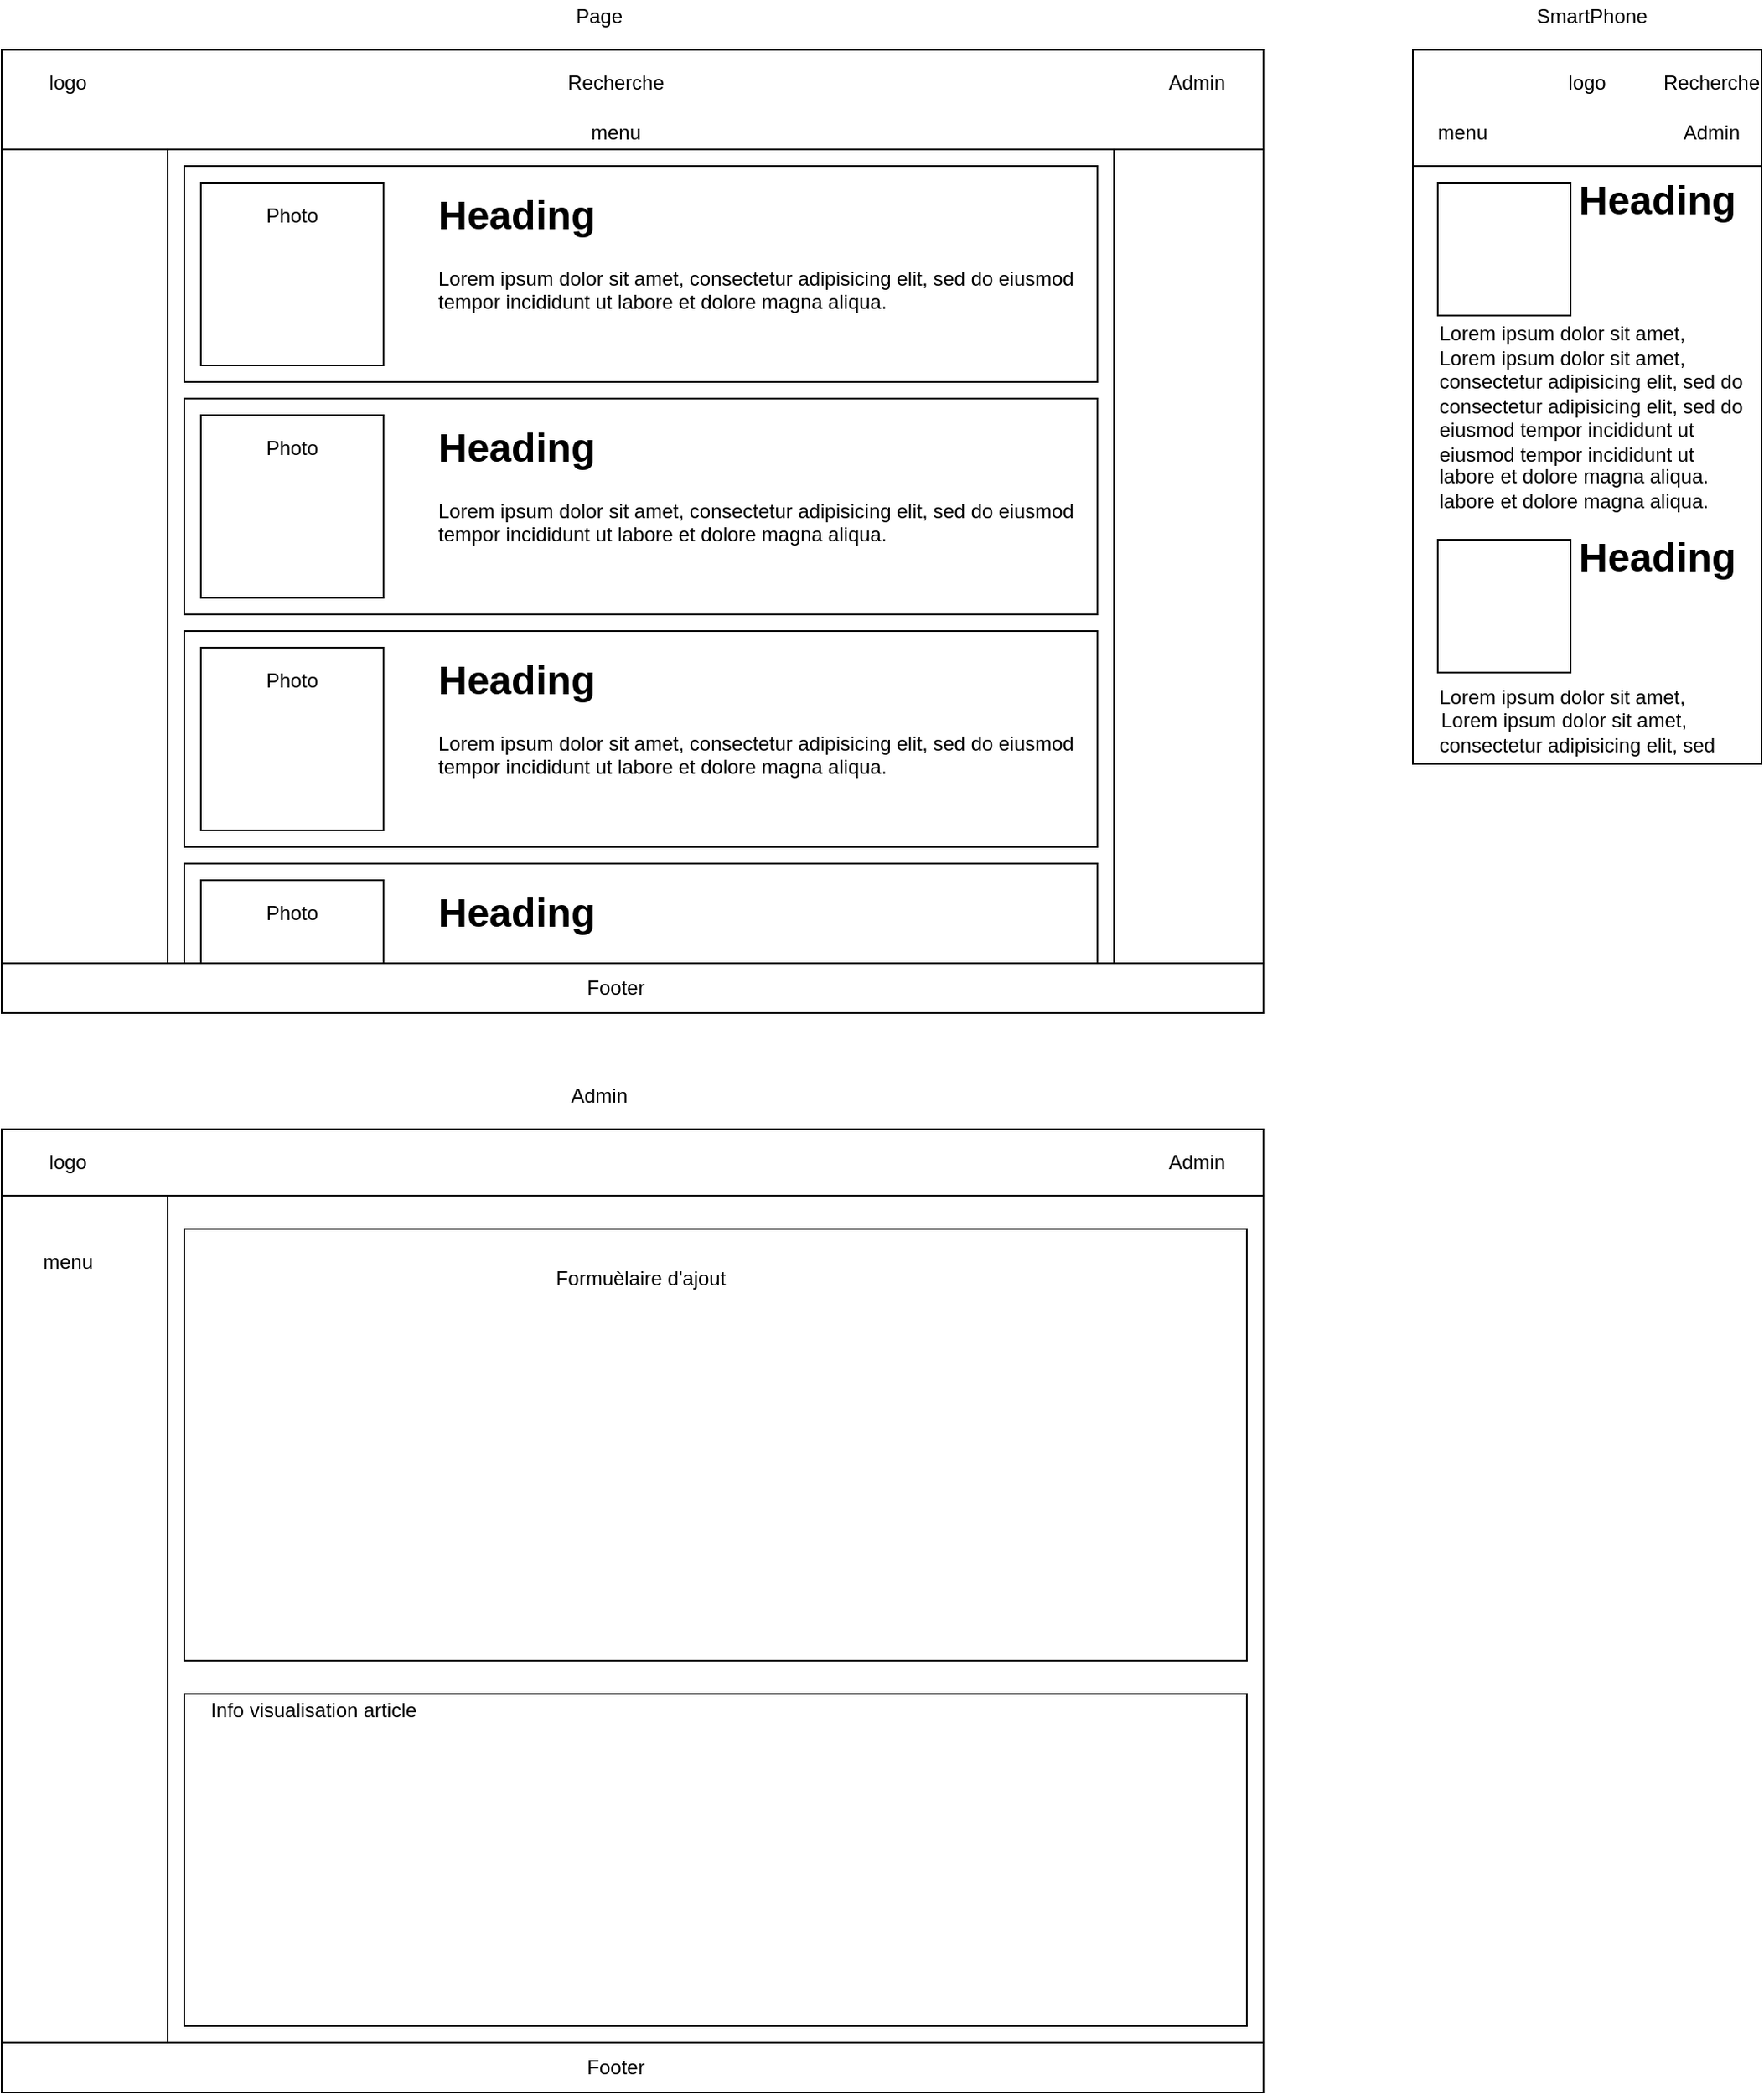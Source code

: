 <mxfile version="15.2.1" type="google"><diagram id="J6qhTtppzBvGYabUcnuT" name="Page-1"><mxGraphModel dx="1082" dy="841" grid="1" gridSize="10" guides="1" tooltips="1" connect="1" arrows="1" fold="1" page="1" pageScale="1" pageWidth="827" pageHeight="1169" math="0" shadow="0"><root><mxCell id="0"/><mxCell id="1" parent="0"/><mxCell id="TFqSOv4QUce9wradoi6n-1" value="" style="rounded=0;whiteSpace=wrap;html=1;" vertex="1" parent="1"><mxGeometry x="40" y="40" width="760" height="580" as="geometry"/></mxCell><mxCell id="TFqSOv4QUce9wradoi6n-2" value="" style="rounded=0;whiteSpace=wrap;html=1;" vertex="1" parent="1"><mxGeometry x="40" y="590" width="760" height="30" as="geometry"/></mxCell><mxCell id="TFqSOv4QUce9wradoi6n-3" value="" style="rounded=0;whiteSpace=wrap;html=1;" vertex="1" parent="1"><mxGeometry x="40" y="40" width="760" height="60" as="geometry"/></mxCell><mxCell id="TFqSOv4QUce9wradoi6n-4" value="" style="rounded=0;whiteSpace=wrap;html=1;" vertex="1" parent="1"><mxGeometry x="140" y="100" width="570" height="490" as="geometry"/></mxCell><mxCell id="TFqSOv4QUce9wradoi6n-5" value="" style="rounded=0;whiteSpace=wrap;html=1;" vertex="1" parent="1"><mxGeometry x="150" y="110" width="550" height="130" as="geometry"/></mxCell><mxCell id="TFqSOv4QUce9wradoi6n-6" value="&lt;h1&gt;Heading&lt;/h1&gt;&lt;p&gt;Lorem ipsum dolor sit amet, consectetur adipisicing elit, sed do eiusmod tempor incididunt ut labore et dolore magna aliqua.&lt;/p&gt;" style="text;html=1;strokeColor=none;fillColor=none;spacing=5;spacingTop=-20;whiteSpace=wrap;overflow=hidden;rounded=0;" vertex="1" parent="1"><mxGeometry x="298" y="120" width="402" height="120" as="geometry"/></mxCell><mxCell id="TFqSOv4QUce9wradoi6n-7" value="" style="whiteSpace=wrap;html=1;aspect=fixed;" vertex="1" parent="1"><mxGeometry x="160" y="120" width="110" height="110" as="geometry"/></mxCell><mxCell id="TFqSOv4QUce9wradoi6n-8" value="menu" style="text;html=1;strokeColor=none;fillColor=none;align=center;verticalAlign=middle;whiteSpace=wrap;rounded=0;" vertex="1" parent="1"><mxGeometry x="390" y="80" width="40" height="20" as="geometry"/></mxCell><mxCell id="TFqSOv4QUce9wradoi6n-9" value="logo" style="text;html=1;strokeColor=none;fillColor=none;align=center;verticalAlign=middle;whiteSpace=wrap;rounded=0;" vertex="1" parent="1"><mxGeometry x="60" y="50" width="40" height="20" as="geometry"/></mxCell><mxCell id="TFqSOv4QUce9wradoi6n-10" value="Recherche" style="text;html=1;strokeColor=none;fillColor=none;align=center;verticalAlign=middle;whiteSpace=wrap;rounded=0;" vertex="1" parent="1"><mxGeometry x="390" y="50" width="40" height="20" as="geometry"/></mxCell><mxCell id="TFqSOv4QUce9wradoi6n-11" value="Admin&lt;span style=&quot;color: rgba(0 , 0 , 0 , 0) ; font-family: monospace ; font-size: 0px&quot;&gt;%3CmxGraphModel%3E%3Croot%3E%3CmxCell%20id%3D%220%22%2F%3E%3CmxCell%20id%3D%221%22%20parent%3D%220%22%2F%3E%3CmxCell%20id%3D%222%22%20value%3D%22logo%22%20style%3D%22text%3Bhtml%3D1%3BstrokeColor%3Dnone%3BfillColor%3Dnone%3Balign%3Dcenter%3BverticalAlign%3Dmiddle%3BwhiteSpace%3Dwrap%3Brounded%3D0%3B%22%20vertex%3D%221%22%20parent%3D%221%22%3E%3CmxGeometry%20x%3D%2260%22%20y%3D%2250%22%20width%3D%2240%22%20height%3D%2220%22%20as%3D%22geometry%22%2F%3E%3C%2FmxCell%3E%3C%2Froot%3E%3C%2FmxGraphModel%3E&lt;/span&gt;" style="text;html=1;strokeColor=none;fillColor=none;align=center;verticalAlign=middle;whiteSpace=wrap;rounded=0;" vertex="1" parent="1"><mxGeometry x="740" y="50" width="40" height="20" as="geometry"/></mxCell><mxCell id="TFqSOv4QUce9wradoi6n-12" value="Footer&lt;span style=&quot;color: rgba(0 , 0 , 0 , 0) ; font-family: monospace ; font-size: 0px&quot;&gt;%3CmxGraphModel%3E%3Croot%3E%3CmxCell%20id%3D%220%22%2F%3E%3CmxCell%20id%3D%221%22%20parent%3D%220%22%2F%3E%3CmxCell%20id%3D%222%22%20value%3D%22logo%22%20style%3D%22text%3Bhtml%3D1%3BstrokeColor%3Dnone%3BfillColor%3Dnone%3Balign%3Dcenter%3BverticalAlign%3Dmiddle%3BwhiteSpace%3Dwrap%3Brounded%3D0%3B%22%20vertex%3D%221%22%20parent%3D%221%22%3E%3CmxGeometry%20x%3D%2260%22%20y%3D%2250%22%20width%3D%2240%22%20height%3D%2220%22%20as%3D%22geometry%22%2F%3E%3C%2FmxCell%3E%3C%2Froot%3E%3C%2FmxGraphModel%3E&lt;/span&gt;" style="text;html=1;strokeColor=none;fillColor=none;align=center;verticalAlign=middle;whiteSpace=wrap;rounded=0;" vertex="1" parent="1"><mxGeometry x="390" y="595" width="40" height="20" as="geometry"/></mxCell><mxCell id="TFqSOv4QUce9wradoi6n-13" value="Photo" style="text;html=1;strokeColor=none;fillColor=none;align=center;verticalAlign=middle;whiteSpace=wrap;rounded=0;" vertex="1" parent="1"><mxGeometry x="195" y="130" width="40" height="20" as="geometry"/></mxCell><mxCell id="TFqSOv4QUce9wradoi6n-16" value="" style="rounded=0;whiteSpace=wrap;html=1;" vertex="1" parent="1"><mxGeometry x="150" y="250" width="550" height="130" as="geometry"/></mxCell><mxCell id="TFqSOv4QUce9wradoi6n-17" value="&lt;h1&gt;Heading&lt;/h1&gt;&lt;p&gt;Lorem ipsum dolor sit amet, consectetur adipisicing elit, sed do eiusmod tempor incididunt ut labore et dolore magna aliqua.&lt;/p&gt;" style="text;html=1;strokeColor=none;fillColor=none;spacing=5;spacingTop=-20;whiteSpace=wrap;overflow=hidden;rounded=0;" vertex="1" parent="1"><mxGeometry x="298" y="260" width="402" height="120" as="geometry"/></mxCell><mxCell id="TFqSOv4QUce9wradoi6n-18" value="" style="whiteSpace=wrap;html=1;aspect=fixed;" vertex="1" parent="1"><mxGeometry x="160" y="260" width="110" height="110" as="geometry"/></mxCell><mxCell id="TFqSOv4QUce9wradoi6n-19" value="Photo" style="text;html=1;strokeColor=none;fillColor=none;align=center;verticalAlign=middle;whiteSpace=wrap;rounded=0;" vertex="1" parent="1"><mxGeometry x="195" y="270" width="40" height="20" as="geometry"/></mxCell><mxCell id="TFqSOv4QUce9wradoi6n-20" value="" style="rounded=0;whiteSpace=wrap;html=1;" vertex="1" parent="1"><mxGeometry x="150" y="390" width="550" height="130" as="geometry"/></mxCell><mxCell id="TFqSOv4QUce9wradoi6n-21" value="&lt;h1&gt;Heading&lt;/h1&gt;&lt;p&gt;Lorem ipsum dolor sit amet, consectetur adipisicing elit, sed do eiusmod tempor incididunt ut labore et dolore magna aliqua.&lt;/p&gt;" style="text;html=1;strokeColor=none;fillColor=none;spacing=5;spacingTop=-20;whiteSpace=wrap;overflow=hidden;rounded=0;" vertex="1" parent="1"><mxGeometry x="298" y="400" width="402" height="120" as="geometry"/></mxCell><mxCell id="TFqSOv4QUce9wradoi6n-22" value="" style="whiteSpace=wrap;html=1;aspect=fixed;" vertex="1" parent="1"><mxGeometry x="160" y="400" width="110" height="110" as="geometry"/></mxCell><mxCell id="TFqSOv4QUce9wradoi6n-23" value="Photo" style="text;html=1;strokeColor=none;fillColor=none;align=center;verticalAlign=middle;whiteSpace=wrap;rounded=0;" vertex="1" parent="1"><mxGeometry x="195" y="410" width="40" height="20" as="geometry"/></mxCell><mxCell id="TFqSOv4QUce9wradoi6n-24" value="" style="rounded=0;whiteSpace=wrap;html=1;" vertex="1" parent="1"><mxGeometry x="150" y="530" width="550" height="60" as="geometry"/></mxCell><mxCell id="TFqSOv4QUce9wradoi6n-25" value="&lt;h1&gt;Heading&lt;/h1&gt;&lt;p&gt;Lorem ipsum dolor sit amet, consectetur adipisicing elit, sed do eiusmod tempor incididunt ut labore et dolore magna aliqua.&lt;/p&gt;" style="text;html=1;strokeColor=none;fillColor=none;spacing=5;spacingTop=-20;whiteSpace=wrap;overflow=hidden;rounded=0;" vertex="1" parent="1"><mxGeometry x="298" y="540" width="402" height="50" as="geometry"/></mxCell><mxCell id="TFqSOv4QUce9wradoi6n-28" value="" style="rounded=0;whiteSpace=wrap;html=1;" vertex="1" parent="1"><mxGeometry x="160" y="540" width="110" height="50" as="geometry"/></mxCell><mxCell id="TFqSOv4QUce9wradoi6n-27" value="Photo" style="text;html=1;strokeColor=none;fillColor=none;align=center;verticalAlign=middle;whiteSpace=wrap;rounded=0;" vertex="1" parent="1"><mxGeometry x="195" y="550" width="40" height="20" as="geometry"/></mxCell><mxCell id="TFqSOv4QUce9wradoi6n-29" value="Page" style="text;html=1;strokeColor=none;fillColor=none;align=center;verticalAlign=middle;whiteSpace=wrap;rounded=0;" vertex="1" parent="1"><mxGeometry x="380" y="10" width="40" height="20" as="geometry"/></mxCell><mxCell id="TFqSOv4QUce9wradoi6n-30" value="" style="rounded=0;whiteSpace=wrap;html=1;" vertex="1" parent="1"><mxGeometry x="40" y="690" width="760" height="580" as="geometry"/></mxCell><mxCell id="TFqSOv4QUce9wradoi6n-31" value="" style="rounded=0;whiteSpace=wrap;html=1;" vertex="1" parent="1"><mxGeometry x="40" y="1240" width="760" height="30" as="geometry"/></mxCell><mxCell id="TFqSOv4QUce9wradoi6n-32" value="" style="rounded=0;whiteSpace=wrap;html=1;" vertex="1" parent="1"><mxGeometry x="40" y="690" width="760" height="40" as="geometry"/></mxCell><mxCell id="TFqSOv4QUce9wradoi6n-33" value="" style="rounded=0;whiteSpace=wrap;html=1;" vertex="1" parent="1"><mxGeometry x="140" y="730" width="660" height="510" as="geometry"/></mxCell><mxCell id="TFqSOv4QUce9wradoi6n-37" value="menu" style="text;html=1;strokeColor=none;fillColor=none;align=center;verticalAlign=middle;whiteSpace=wrap;rounded=0;" vertex="1" parent="1"><mxGeometry x="60" y="760" width="40" height="20" as="geometry"/></mxCell><mxCell id="TFqSOv4QUce9wradoi6n-38" value="logo" style="text;html=1;strokeColor=none;fillColor=none;align=center;verticalAlign=middle;whiteSpace=wrap;rounded=0;" vertex="1" parent="1"><mxGeometry x="60" y="700" width="40" height="20" as="geometry"/></mxCell><mxCell id="TFqSOv4QUce9wradoi6n-40" value="Admin&lt;span style=&quot;color: rgba(0 , 0 , 0 , 0) ; font-family: monospace ; font-size: 0px&quot;&gt;%3CmxGraphModel%3E%3Croot%3E%3CmxCell%20id%3D%220%22%2F%3E%3CmxCell%20id%3D%221%22%20parent%3D%220%22%2F%3E%3CmxCell%20id%3D%222%22%20value%3D%22logo%22%20style%3D%22text%3Bhtml%3D1%3BstrokeColor%3Dnone%3BfillColor%3Dnone%3Balign%3Dcenter%3BverticalAlign%3Dmiddle%3BwhiteSpace%3Dwrap%3Brounded%3D0%3B%22%20vertex%3D%221%22%20parent%3D%221%22%3E%3CmxGeometry%20x%3D%2260%22%20y%3D%2250%22%20width%3D%2240%22%20height%3D%2220%22%20as%3D%22geometry%22%2F%3E%3C%2FmxCell%3E%3C%2Froot%3E%3C%2FmxGraphModel%3E&lt;/span&gt;" style="text;html=1;strokeColor=none;fillColor=none;align=center;verticalAlign=middle;whiteSpace=wrap;rounded=0;" vertex="1" parent="1"><mxGeometry x="740" y="700" width="40" height="20" as="geometry"/></mxCell><mxCell id="TFqSOv4QUce9wradoi6n-41" value="Footer&lt;span style=&quot;color: rgba(0 , 0 , 0 , 0) ; font-family: monospace ; font-size: 0px&quot;&gt;%3CmxGraphModel%3E%3Croot%3E%3CmxCell%20id%3D%220%22%2F%3E%3CmxCell%20id%3D%221%22%20parent%3D%220%22%2F%3E%3CmxCell%20id%3D%222%22%20value%3D%22logo%22%20style%3D%22text%3Bhtml%3D1%3BstrokeColor%3Dnone%3BfillColor%3Dnone%3Balign%3Dcenter%3BverticalAlign%3Dmiddle%3BwhiteSpace%3Dwrap%3Brounded%3D0%3B%22%20vertex%3D%221%22%20parent%3D%221%22%3E%3CmxGeometry%20x%3D%2260%22%20y%3D%2250%22%20width%3D%2240%22%20height%3D%2220%22%20as%3D%22geometry%22%2F%3E%3C%2FmxCell%3E%3C%2Froot%3E%3C%2FmxGraphModel%3E&lt;/span&gt;" style="text;html=1;strokeColor=none;fillColor=none;align=center;verticalAlign=middle;whiteSpace=wrap;rounded=0;" vertex="1" parent="1"><mxGeometry x="390" y="1245" width="40" height="20" as="geometry"/></mxCell><mxCell id="TFqSOv4QUce9wradoi6n-55" value="Admin" style="text;html=1;strokeColor=none;fillColor=none;align=center;verticalAlign=middle;whiteSpace=wrap;rounded=0;" vertex="1" parent="1"><mxGeometry x="380" y="660" width="40" height="20" as="geometry"/></mxCell><mxCell id="TFqSOv4QUce9wradoi6n-60" value="" style="rounded=0;whiteSpace=wrap;html=1;" vertex="1" parent="1"><mxGeometry x="150" y="750" width="640" height="260" as="geometry"/></mxCell><mxCell id="TFqSOv4QUce9wradoi6n-61" value="Formuèlaire d'ajout" style="text;html=1;strokeColor=none;fillColor=none;align=center;verticalAlign=middle;whiteSpace=wrap;rounded=0;" vertex="1" parent="1"><mxGeometry x="347" y="770" width="156" height="20" as="geometry"/></mxCell><mxCell id="TFqSOv4QUce9wradoi6n-63" value="" style="rounded=0;whiteSpace=wrap;html=1;" vertex="1" parent="1"><mxGeometry x="150" y="1030" width="640" height="200" as="geometry"/></mxCell><mxCell id="TFqSOv4QUce9wradoi6n-62" value="Info visualisation article" style="text;html=1;strokeColor=none;fillColor=none;align=center;verticalAlign=middle;whiteSpace=wrap;rounded=0;" vertex="1" parent="1"><mxGeometry x="150" y="1030" width="156" height="20" as="geometry"/></mxCell><mxCell id="TFqSOv4QUce9wradoi6n-64" value="" style="rounded=0;whiteSpace=wrap;html=1;" vertex="1" parent="1"><mxGeometry x="890" y="40" width="210" height="70" as="geometry"/></mxCell><mxCell id="TFqSOv4QUce9wradoi6n-67" value="logo" style="text;html=1;strokeColor=none;fillColor=none;align=center;verticalAlign=middle;whiteSpace=wrap;rounded=0;" vertex="1" parent="1"><mxGeometry x="975" y="50" width="40" height="20" as="geometry"/></mxCell><mxCell id="TFqSOv4QUce9wradoi6n-68" value="menu" style="text;html=1;strokeColor=none;fillColor=none;align=center;verticalAlign=middle;whiteSpace=wrap;rounded=0;" vertex="1" parent="1"><mxGeometry x="900" y="80" width="40" height="20" as="geometry"/></mxCell><mxCell id="TFqSOv4QUce9wradoi6n-69" value="Admin&lt;span style=&quot;color: rgba(0 , 0 , 0 , 0) ; font-family: monospace ; font-size: 0px&quot;&gt;%3CmxGraphModel%3E%3Croot%3E%3CmxCell%20id%3D%220%22%2F%3E%3CmxCell%20id%3D%221%22%20parent%3D%220%22%2F%3E%3CmxCell%20id%3D%222%22%20value%3D%22logo%22%20style%3D%22text%3Bhtml%3D1%3BstrokeColor%3Dnone%3BfillColor%3Dnone%3Balign%3Dcenter%3BverticalAlign%3Dmiddle%3BwhiteSpace%3Dwrap%3Brounded%3D0%3B%22%20vertex%3D%221%22%20parent%3D%221%22%3E%3CmxGeometry%20x%3D%2260%22%20y%3D%2250%22%20width%3D%2240%22%20height%3D%2220%22%20as%3D%22geometry%22%2F%3E%3C%2FmxCell%3E%3C%2Froot%3E%3C%2FmxGraphModel%3E&lt;/span&gt;" style="text;html=1;strokeColor=none;fillColor=none;align=center;verticalAlign=middle;whiteSpace=wrap;rounded=0;" vertex="1" parent="1"><mxGeometry x="1050" y="80" width="40" height="20" as="geometry"/></mxCell><mxCell id="TFqSOv4QUce9wradoi6n-70" value="" style="rounded=0;whiteSpace=wrap;html=1;" vertex="1" parent="1"><mxGeometry x="890" y="110" width="210" height="360" as="geometry"/></mxCell><mxCell id="TFqSOv4QUce9wradoi6n-71" value="&lt;h1&gt;Heading&lt;/h1&gt;&lt;p&gt;Lorem ipsum dolor sit amet, consectetur adipisicing elit, sed do eiusmod tempor incididunt ut labore et dolore magna aliqua.&lt;/p&gt;" style="text;html=1;strokeColor=none;fillColor=none;spacing=5;spacingTop=-20;whiteSpace=wrap;overflow=hidden;rounded=0;" vertex="1" parent="1"><mxGeometry x="985" y="111" width="115" height="40" as="geometry"/></mxCell><mxCell id="TFqSOv4QUce9wradoi6n-72" value="" style="whiteSpace=wrap;html=1;aspect=fixed;" vertex="1" parent="1"><mxGeometry x="905" y="120" width="80" height="80" as="geometry"/></mxCell><mxCell id="TFqSOv4QUce9wradoi6n-75" value="&lt;h1 style=&quot;text-align: left&quot;&gt;&lt;span style=&quot;font-weight: normal ; line-height: 16.8px&quot;&gt;&lt;font style=&quot;font-size: 12px ; line-height: 50%&quot;&gt;Lorem ipsum dolor sit amet, consectetur adipisicing elit, sed do eiusmod tempor incididunt ut labore et dolore magna aliqua.&lt;/font&gt;&lt;/span&gt;&lt;/h1&gt;" style="text;html=1;strokeColor=none;fillColor=none;align=center;verticalAlign=middle;whiteSpace=wrap;rounded=0;" vertex="1" parent="1"><mxGeometry x="905" y="200" width="185" height="100" as="geometry"/></mxCell><mxCell id="TFqSOv4QUce9wradoi6n-76" value="&lt;h1 style=&quot;text-align: left&quot;&gt;&lt;span style=&quot;font-weight: normal ; line-height: 16.8px&quot;&gt;&lt;font style=&quot;font-size: 12px ; line-height: 50%&quot;&gt;Lorem ipsum dolor sit amet, consectetur adipisicing elit, sed do eiusmod tempor incididunt ut labore et dolore magna aliqua.&lt;/font&gt;&lt;/span&gt;&lt;/h1&gt;" style="text;html=1;strokeColor=none;fillColor=none;align=center;verticalAlign=middle;whiteSpace=wrap;rounded=0;" vertex="1" parent="1"><mxGeometry x="905" y="215" width="185" height="100" as="geometry"/></mxCell><mxCell id="TFqSOv4QUce9wradoi6n-80" value="&lt;h1&gt;Heading&lt;/h1&gt;&lt;p&gt;Lorem ipsum dolor sit amet, consectetur adipisicing elit, sed do eiusmod tempor incididunt ut labore et dolore magna aliqua.&lt;/p&gt;" style="text;html=1;strokeColor=none;fillColor=none;spacing=5;spacingTop=-20;whiteSpace=wrap;overflow=hidden;rounded=0;" vertex="1" parent="1"><mxGeometry x="985" y="326" width="115" height="40" as="geometry"/></mxCell><mxCell id="TFqSOv4QUce9wradoi6n-81" value="" style="whiteSpace=wrap;html=1;aspect=fixed;" vertex="1" parent="1"><mxGeometry x="905" y="335" width="80" height="80" as="geometry"/></mxCell><mxCell id="TFqSOv4QUce9wradoi6n-82" value="&lt;h1 style=&quot;text-align: left&quot;&gt;&lt;span style=&quot;font-weight: normal ; line-height: 16.8px&quot;&gt;&lt;font style=&quot;font-size: 12px ; line-height: 50%&quot;&gt;Lorem ipsum dolor sit amet, consectetur adipisicing elit, sed&amp;nbsp;&lt;/font&gt;&lt;/span&gt;&lt;/h1&gt;" style="text;html=1;strokeColor=none;fillColor=none;align=center;verticalAlign=middle;whiteSpace=wrap;rounded=0;" vertex="1" parent="1"><mxGeometry x="905" y="417" width="185" height="45" as="geometry"/></mxCell><mxCell id="TFqSOv4QUce9wradoi6n-83" value="&lt;h1&gt;&lt;span style=&quot;font-weight: normal ; line-height: 16.8px&quot;&gt;&lt;font style=&quot;font-size: 12px ; line-height: 50%&quot;&gt;Lorem ipsum dolor sit amet,&amp;nbsp;&lt;/font&gt;&lt;/span&gt;&lt;/h1&gt;" style="text;html=1;strokeColor=none;fillColor=none;align=left;verticalAlign=middle;whiteSpace=wrap;rounded=0;" vertex="1" parent="1"><mxGeometry x="905" y="430" width="185" height="20" as="geometry"/></mxCell><mxCell id="TFqSOv4QUce9wradoi6n-84" value="SmartPhone" style="text;html=1;strokeColor=none;fillColor=none;align=center;verticalAlign=middle;whiteSpace=wrap;rounded=0;" vertex="1" parent="1"><mxGeometry x="977.5" y="10" width="40" height="20" as="geometry"/></mxCell><mxCell id="TFqSOv4QUce9wradoi6n-85" value="Recherche" style="text;html=1;strokeColor=none;fillColor=none;align=center;verticalAlign=middle;whiteSpace=wrap;rounded=0;" vertex="1" parent="1"><mxGeometry x="1050" y="50" width="40" height="20" as="geometry"/></mxCell></root></mxGraphModel></diagram></mxfile>